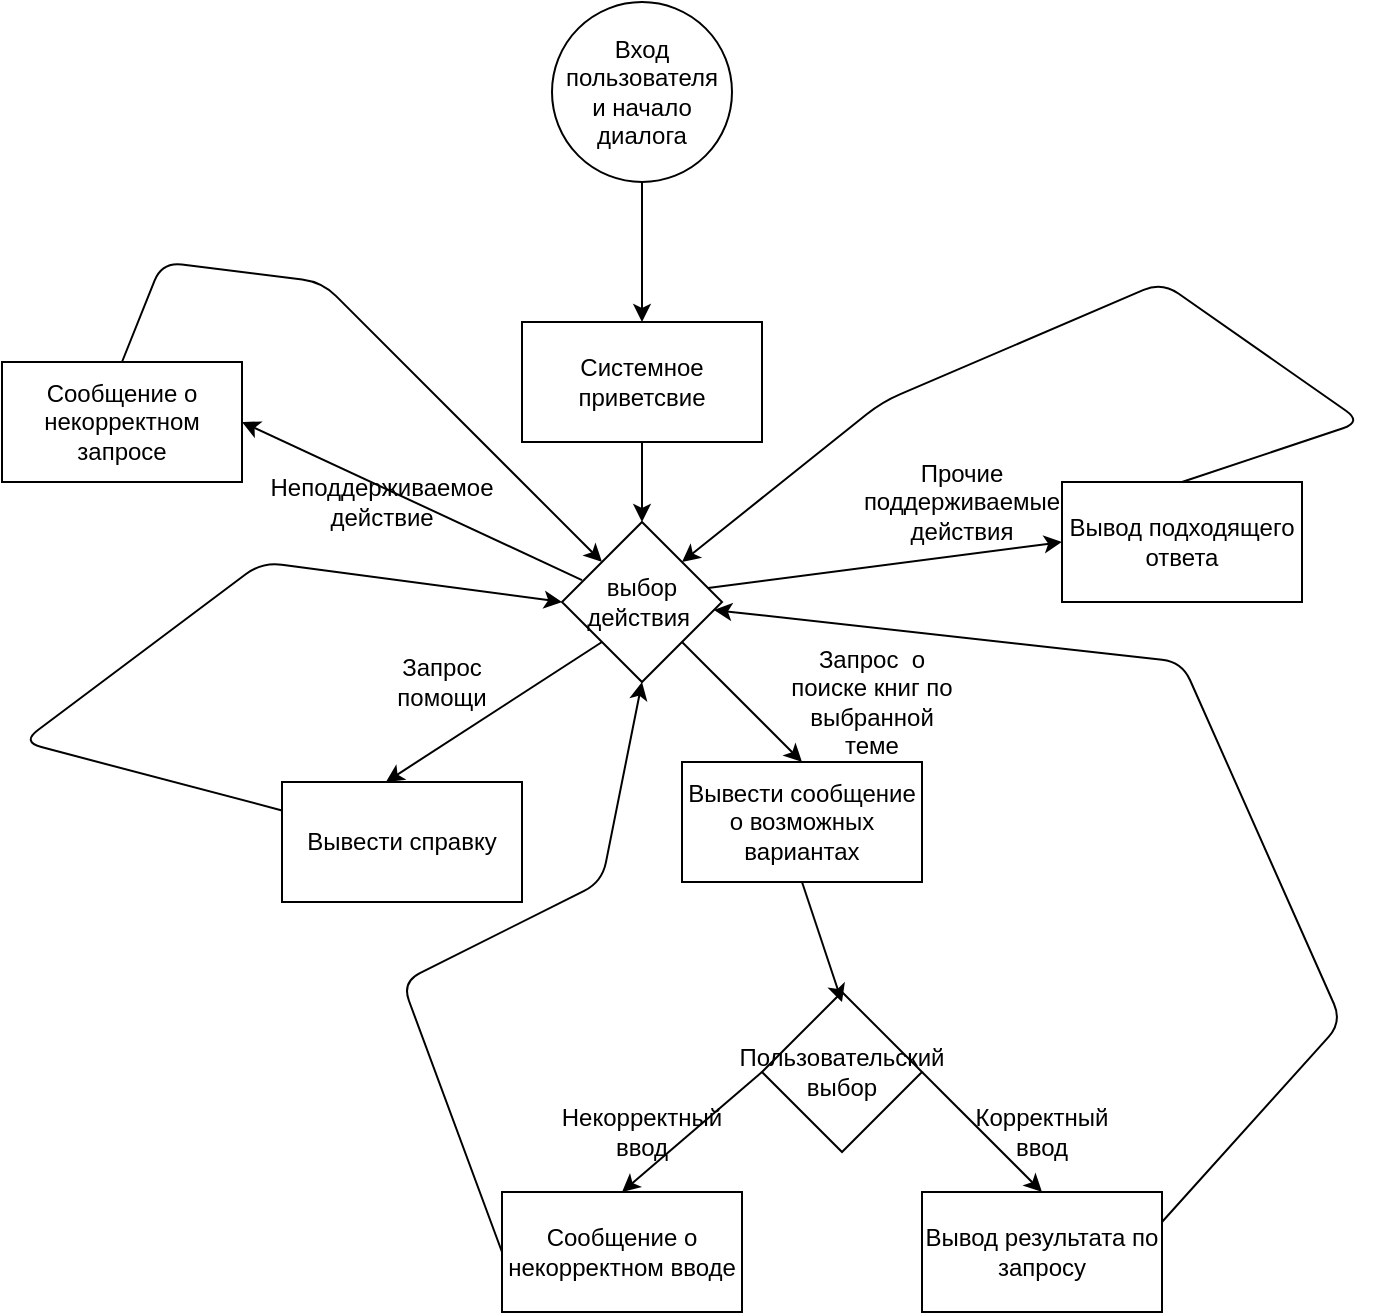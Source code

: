 <mxfile version="15.3.8" type="device"><diagram id="g3vok3y55Qt4vGPBgXzl" name="Страница 1"><mxGraphModel dx="1278" dy="948" grid="1" gridSize="10" guides="1" tooltips="1" connect="1" arrows="1" fold="1" page="1" pageScale="1" pageWidth="827" pageHeight="1169" math="0" shadow="0"><root><mxCell id="0"/><mxCell id="1" parent="0"/><mxCell id="PXHpAZFY_2Yj67a0UBUw-4" value="Вход пользователя&lt;br&gt;и начало диалога" style="ellipse;whiteSpace=wrap;html=1;aspect=fixed;" parent="1" vertex="1"><mxGeometry x="335" y="70" width="90" height="90" as="geometry"/></mxCell><mxCell id="PXHpAZFY_2Yj67a0UBUw-5" value="" style="endArrow=classic;html=1;exitX=0.5;exitY=1;exitDx=0;exitDy=0;entryX=0.5;entryY=0;entryDx=0;entryDy=0;" parent="1" source="PXHpAZFY_2Yj67a0UBUw-4" edge="1"><mxGeometry width="50" height="50" relative="1" as="geometry"><mxPoint x="390" y="220" as="sourcePoint"/><mxPoint x="380" y="230" as="targetPoint"/></mxGeometry></mxCell><mxCell id="PXHpAZFY_2Yj67a0UBUw-9" value="выбор&lt;br&gt;действия&amp;nbsp;" style="rhombus;whiteSpace=wrap;html=1;" parent="1" vertex="1"><mxGeometry x="340" y="330" width="80" height="80" as="geometry"/></mxCell><mxCell id="PXHpAZFY_2Yj67a0UBUw-10" value="" style="endArrow=classic;html=1;exitX=0.5;exitY=1;exitDx=0;exitDy=0;entryX=0.5;entryY=0;entryDx=0;entryDy=0;" parent="1" target="PXHpAZFY_2Yj67a0UBUw-9" edge="1"><mxGeometry width="50" height="50" relative="1" as="geometry"><mxPoint x="380" y="290" as="sourcePoint"/><mxPoint x="340" y="300" as="targetPoint"/></mxGeometry></mxCell><mxCell id="PXHpAZFY_2Yj67a0UBUw-11" value="Вывести справку" style="rounded=0;whiteSpace=wrap;html=1;" parent="1" vertex="1"><mxGeometry x="200" y="460" width="120" height="60" as="geometry"/></mxCell><mxCell id="PXHpAZFY_2Yj67a0UBUw-12" value="" style="endArrow=classic;html=1;entryX=0.433;entryY=0;entryDx=0;entryDy=0;entryPerimeter=0;exitX=0;exitY=1;exitDx=0;exitDy=0;" parent="1" source="PXHpAZFY_2Yj67a0UBUw-9" target="PXHpAZFY_2Yj67a0UBUw-11" edge="1"><mxGeometry width="50" height="50" relative="1" as="geometry"><mxPoint x="410" y="470" as="sourcePoint"/><mxPoint x="370" y="410" as="targetPoint"/></mxGeometry></mxCell><mxCell id="PXHpAZFY_2Yj67a0UBUw-13" value="Запрос помощи" style="text;html=1;strokeColor=none;fillColor=none;align=center;verticalAlign=middle;whiteSpace=wrap;rounded=0;" parent="1" vertex="1"><mxGeometry x="260" y="400" width="40" height="20" as="geometry"/></mxCell><mxCell id="PXHpAZFY_2Yj67a0UBUw-14" value="Системное приветсвие" style="rounded=0;whiteSpace=wrap;html=1;" parent="1" vertex="1"><mxGeometry x="320" y="230" width="120" height="60" as="geometry"/></mxCell><mxCell id="PXHpAZFY_2Yj67a0UBUw-15" value="" style="endArrow=classic;html=1;entryX=0;entryY=0.5;entryDx=0;entryDy=0;" parent="1" source="PXHpAZFY_2Yj67a0UBUw-11" target="PXHpAZFY_2Yj67a0UBUw-9" edge="1"><mxGeometry width="50" height="50" relative="1" as="geometry"><mxPoint x="160" y="440" as="sourcePoint"/><mxPoint x="210" y="390" as="targetPoint"/><Array as="points"><mxPoint x="70" y="440"/><mxPoint x="190" y="350"/></Array></mxGeometry></mxCell><mxCell id="PXHpAZFY_2Yj67a0UBUw-16" value="Вывести сообщение о возможных вариантах" style="rounded=0;whiteSpace=wrap;html=1;" parent="1" vertex="1"><mxGeometry x="400" y="450" width="120" height="60" as="geometry"/></mxCell><mxCell id="PXHpAZFY_2Yj67a0UBUw-17" value="" style="endArrow=classic;html=1;exitX=1;exitY=1;exitDx=0;exitDy=0;entryX=0.5;entryY=0;entryDx=0;entryDy=0;" parent="1" source="PXHpAZFY_2Yj67a0UBUw-9" target="PXHpAZFY_2Yj67a0UBUw-16" edge="1"><mxGeometry width="50" height="50" relative="1" as="geometry"><mxPoint x="430" y="440" as="sourcePoint"/><mxPoint x="480" y="390" as="targetPoint"/></mxGeometry></mxCell><mxCell id="PXHpAZFY_2Yj67a0UBUw-18" value="Запрос&amp;nbsp; о поиске книг по выбранной теме" style="text;html=1;strokeColor=none;fillColor=none;align=center;verticalAlign=middle;whiteSpace=wrap;rounded=0;" parent="1" vertex="1"><mxGeometry x="450" y="410" width="90" height="20" as="geometry"/></mxCell><mxCell id="PXHpAZFY_2Yj67a0UBUw-19" value="Вывод результата по запросу" style="rounded=0;whiteSpace=wrap;html=1;" parent="1" vertex="1"><mxGeometry x="520" y="665" width="120" height="60" as="geometry"/></mxCell><mxCell id="PXHpAZFY_2Yj67a0UBUw-21" value="" style="endArrow=classic;html=1;exitX=1;exitY=0.5;exitDx=0;exitDy=0;entryX=0.5;entryY=0;entryDx=0;entryDy=0;" parent="1" source="NswtTz5zrLX7CcFuHmW9-1" target="PXHpAZFY_2Yj67a0UBUw-19" edge="1"><mxGeometry width="50" height="50" relative="1" as="geometry"><mxPoint x="410" y="465" as="sourcePoint"/><mxPoint x="470" y="545" as="targetPoint"/></mxGeometry></mxCell><mxCell id="PXHpAZFY_2Yj67a0UBUw-22" value="Корректный ввод" style="text;html=1;strokeColor=none;fillColor=none;align=center;verticalAlign=middle;whiteSpace=wrap;rounded=0;" parent="1" vertex="1"><mxGeometry x="560" y="625" width="40" height="20" as="geometry"/></mxCell><mxCell id="PXHpAZFY_2Yj67a0UBUw-23" value="Сообщение о некорректном вводе" style="rounded=0;whiteSpace=wrap;html=1;" parent="1" vertex="1"><mxGeometry x="310" y="665" width="120" height="60" as="geometry"/></mxCell><mxCell id="PXHpAZFY_2Yj67a0UBUw-24" value="" style="endArrow=classic;html=1;exitX=0;exitY=0.5;exitDx=0;exitDy=0;entryX=0.5;entryY=0;entryDx=0;entryDy=0;" parent="1" source="NswtTz5zrLX7CcFuHmW9-1" target="PXHpAZFY_2Yj67a0UBUw-23" edge="1"><mxGeometry width="50" height="50" relative="1" as="geometry"><mxPoint x="530" y="605" as="sourcePoint"/><mxPoint x="590" y="675" as="targetPoint"/></mxGeometry></mxCell><mxCell id="PXHpAZFY_2Yj67a0UBUw-25" value="Некорректный ввод" style="text;html=1;strokeColor=none;fillColor=none;align=center;verticalAlign=middle;whiteSpace=wrap;rounded=0;" parent="1" vertex="1"><mxGeometry x="360" y="625" width="40" height="20" as="geometry"/></mxCell><mxCell id="PXHpAZFY_2Yj67a0UBUw-28" value="" style="endArrow=classic;html=1;exitX=0;exitY=0.5;exitDx=0;exitDy=0;entryX=0.5;entryY=1;entryDx=0;entryDy=0;" parent="1" source="PXHpAZFY_2Yj67a0UBUw-23" target="PXHpAZFY_2Yj67a0UBUw-9" edge="1"><mxGeometry width="50" height="50" relative="1" as="geometry"><mxPoint x="250" y="600" as="sourcePoint"/><mxPoint x="300" y="550" as="targetPoint"/><Array as="points"><mxPoint x="260" y="560"/><mxPoint x="360" y="510"/></Array></mxGeometry></mxCell><mxCell id="PXHpAZFY_2Yj67a0UBUw-29" value="" style="endArrow=classic;html=1;exitX=1;exitY=0.25;exitDx=0;exitDy=0;" parent="1" source="PXHpAZFY_2Yj67a0UBUw-19" target="PXHpAZFY_2Yj67a0UBUw-9" edge="1"><mxGeometry width="50" height="50" relative="1" as="geometry"><mxPoint x="530" y="540" as="sourcePoint"/><mxPoint x="700" y="460" as="targetPoint"/><Array as="points"><mxPoint x="730" y="580"/><mxPoint x="650" y="400"/></Array></mxGeometry></mxCell><mxCell id="PXHpAZFY_2Yj67a0UBUw-30" value="Вывод подходящего ответа" style="rounded=0;whiteSpace=wrap;html=1;" parent="1" vertex="1"><mxGeometry x="590" y="310" width="120" height="60" as="geometry"/></mxCell><mxCell id="PXHpAZFY_2Yj67a0UBUw-31" value="" style="endArrow=classic;html=1;exitX=0.913;exitY=0.413;exitDx=0;exitDy=0;exitPerimeter=0;entryX=0;entryY=0.5;entryDx=0;entryDy=0;" parent="1" source="PXHpAZFY_2Yj67a0UBUw-9" target="PXHpAZFY_2Yj67a0UBUw-30" edge="1"><mxGeometry width="50" height="50" relative="1" as="geometry"><mxPoint x="490" y="360" as="sourcePoint"/><mxPoint x="540" y="310" as="targetPoint"/></mxGeometry></mxCell><mxCell id="PXHpAZFY_2Yj67a0UBUw-32" value="Прочие поддерживаемые действия" style="text;html=1;strokeColor=none;fillColor=none;align=center;verticalAlign=middle;whiteSpace=wrap;rounded=0;" parent="1" vertex="1"><mxGeometry x="520" y="310" width="40" height="20" as="geometry"/></mxCell><mxCell id="PXHpAZFY_2Yj67a0UBUw-33" value="" style="endArrow=classic;html=1;exitX=0.5;exitY=0;exitDx=0;exitDy=0;entryX=1;entryY=0;entryDx=0;entryDy=0;" parent="1" source="PXHpAZFY_2Yj67a0UBUw-30" target="PXHpAZFY_2Yj67a0UBUw-9" edge="1"><mxGeometry width="50" height="50" relative="1" as="geometry"><mxPoint x="640" y="290" as="sourcePoint"/><mxPoint x="480" y="210" as="targetPoint"/><Array as="points"><mxPoint x="740" y="280"/><mxPoint x="640" y="210"/><mxPoint x="500" y="270"/></Array></mxGeometry></mxCell><mxCell id="PXHpAZFY_2Yj67a0UBUw-35" value="" style="endArrow=classic;html=1;exitX=0.125;exitY=0.363;exitDx=0;exitDy=0;exitPerimeter=0;entryX=1;entryY=0.5;entryDx=0;entryDy=0;" parent="1" source="PXHpAZFY_2Yj67a0UBUw-9" target="PXHpAZFY_2Yj67a0UBUw-36" edge="1"><mxGeometry width="50" height="50" relative="1" as="geometry"><mxPoint x="140" y="250" as="sourcePoint"/><mxPoint x="100" y="260" as="targetPoint"/></mxGeometry></mxCell><mxCell id="PXHpAZFY_2Yj67a0UBUw-36" value="Сообщение о некорректном запросе" style="rounded=0;whiteSpace=wrap;html=1;" parent="1" vertex="1"><mxGeometry x="60" y="250" width="120" height="60" as="geometry"/></mxCell><mxCell id="PXHpAZFY_2Yj67a0UBUw-38" value="" style="endArrow=classic;html=1;exitX=0.5;exitY=0;exitDx=0;exitDy=0;entryX=0;entryY=0;entryDx=0;entryDy=0;" parent="1" source="PXHpAZFY_2Yj67a0UBUw-36" target="PXHpAZFY_2Yj67a0UBUw-9" edge="1"><mxGeometry width="50" height="50" relative="1" as="geometry"><mxPoint x="150" y="240" as="sourcePoint"/><mxPoint x="320" y="300" as="targetPoint"/><Array as="points"><mxPoint x="140" y="200"/><mxPoint x="220" y="210"/></Array></mxGeometry></mxCell><mxCell id="PXHpAZFY_2Yj67a0UBUw-39" value="Неподдерживаемое&lt;br&gt;действие" style="text;html=1;strokeColor=none;fillColor=none;align=center;verticalAlign=middle;whiteSpace=wrap;rounded=0;" parent="1" vertex="1"><mxGeometry x="230" y="310" width="40" height="20" as="geometry"/></mxCell><mxCell id="NswtTz5zrLX7CcFuHmW9-1" value="Пользовательский выбор" style="rhombus;whiteSpace=wrap;html=1;" vertex="1" parent="1"><mxGeometry x="440" y="565" width="80" height="80" as="geometry"/></mxCell><mxCell id="NswtTz5zrLX7CcFuHmW9-2" value="" style="endArrow=classic;html=1;exitX=0.5;exitY=1;exitDx=0;exitDy=0;entryX=0.5;entryY=0.063;entryDx=0;entryDy=0;entryPerimeter=0;" edge="1" parent="1" source="PXHpAZFY_2Yj67a0UBUw-16" target="NswtTz5zrLX7CcFuHmW9-1"><mxGeometry width="50" height="50" relative="1" as="geometry"><mxPoint x="480" y="590" as="sourcePoint"/><mxPoint x="530" y="540" as="targetPoint"/></mxGeometry></mxCell></root></mxGraphModel></diagram></mxfile>